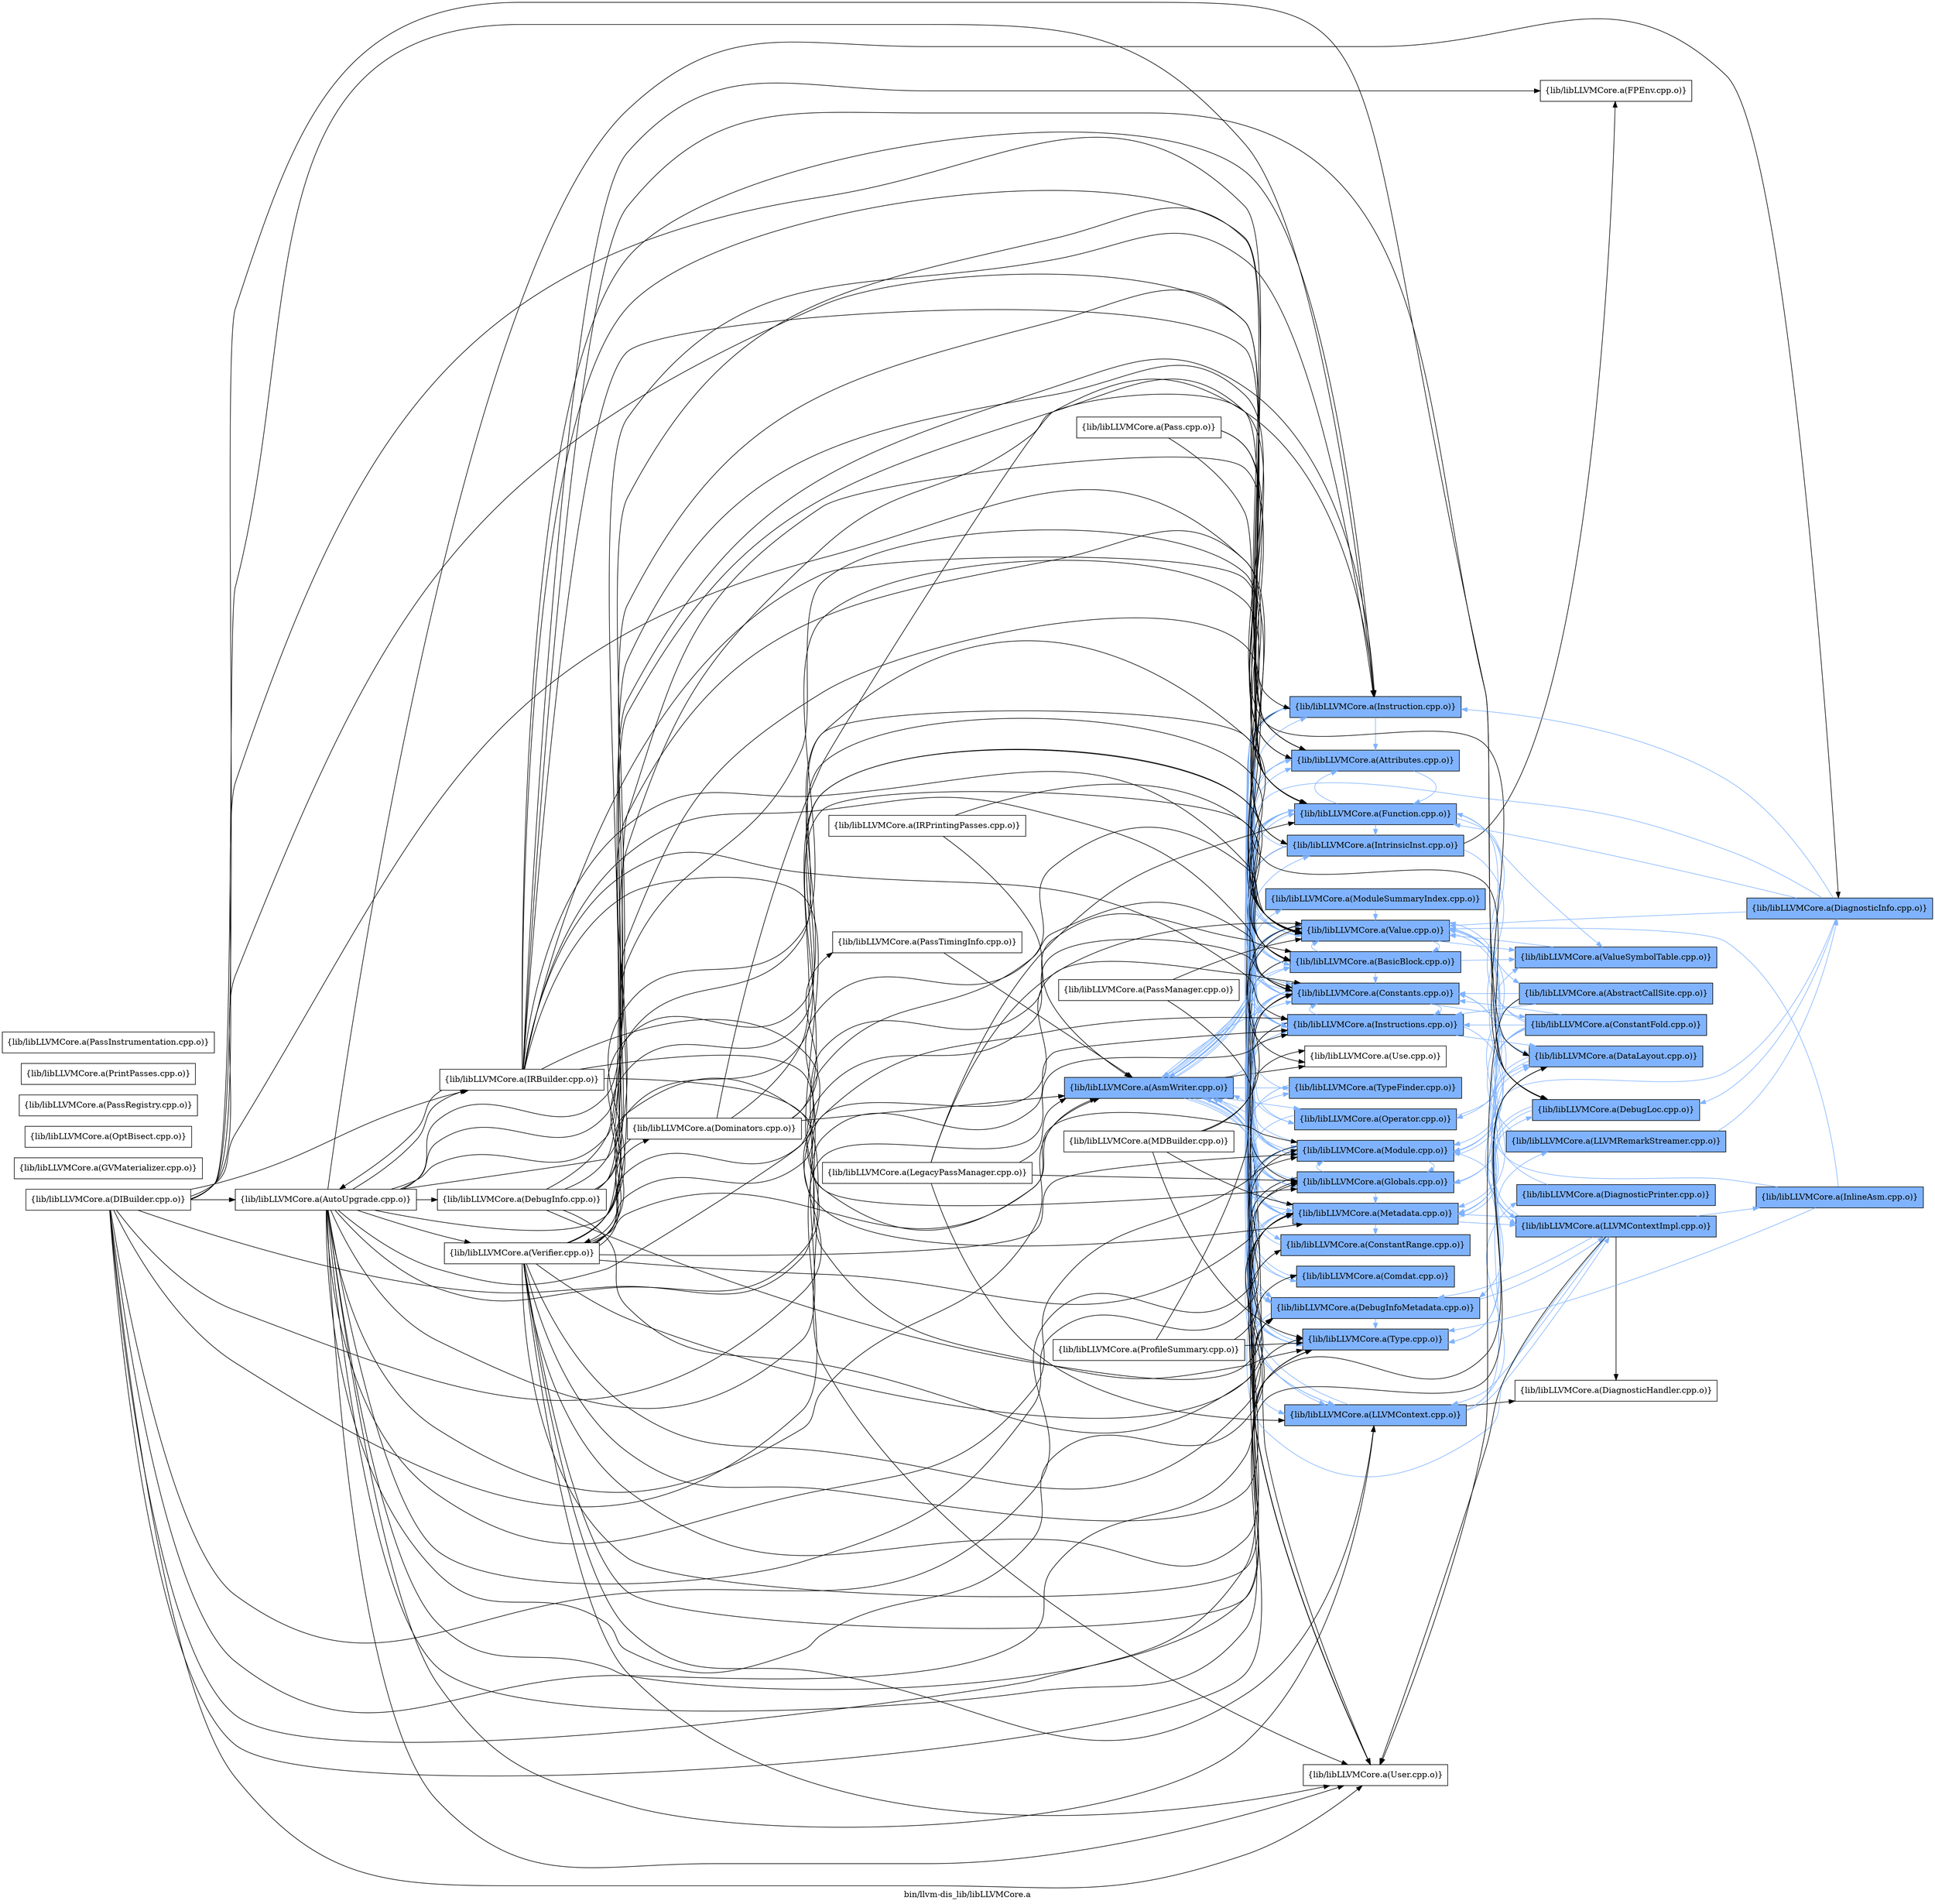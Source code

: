 digraph "bin/llvm-dis_lib/libLLVMCore.a" {
	label="bin/llvm-dis_lib/libLLVMCore.a";
	rankdir=LR;
	{ rank=same; Node0x55e042dfdd98;  }
	{ rank=same; Node0x55e042e022f8; Node0x55e042e01178; Node0x55e042e01358; Node0x55e042e02078; Node0x55e042e02348; Node0x55e042dff468; Node0x55e042e003b8; Node0x55e042e02398; Node0x55e042e01d08; Node0x55e042dfd898; Node0x55e042dff9b8; Node0x55e042dff2d8; Node0x55e042dfeba8; Node0x55e042e00c28; Node0x55e042e01f38; Node0x55e042dfeb08; Node0x55e042e00cc8; Node0x55e042dff328; Node0x55e042dffdc8; Node0x55e042dff558; Node0x55e042dfda78;  }
	{ rank=same; Node0x55e042dfe798; Node0x55e042dfdfc8; Node0x55e042e015d8; Node0x55e042dfe248; Node0x55e042dfe5b8; Node0x55e042dfe8d8; Node0x55e042dff418; Node0x55e042e00e58; Node0x55e042e004f8; Node0x55e042e019e8;  }

	Node0x55e042dfdd98 [shape=record,shape=box,group=1,style=filled,fillcolor="0.600000 0.5 1",label="{lib/libLLVMCore.a(AsmWriter.cpp.o)}"];
	Node0x55e042dfdd98 -> Node0x55e042e022f8[color="0.600000 0.5 1"];
	Node0x55e042dfdd98 -> Node0x55e042e01178[color="0.600000 0.5 1"];
	Node0x55e042dfdd98 -> Node0x55e042e01358[color="0.600000 0.5 1"];
	Node0x55e042dfdd98 -> Node0x55e042e02078[color="0.600000 0.5 1"];
	Node0x55e042dfdd98 -> Node0x55e042e02348[color="0.600000 0.5 1"];
	Node0x55e042dfdd98 -> Node0x55e042dff468[color="0.600000 0.5 1"];
	Node0x55e042dfdd98 -> Node0x55e042e003b8[color="0.600000 0.5 1"];
	Node0x55e042dfdd98 -> Node0x55e042e02398[color="0.600000 0.5 1"];
	Node0x55e042dfdd98 -> Node0x55e042e01d08[color="0.600000 0.5 1"];
	Node0x55e042dfdd98 -> Node0x55e042dfd898[color="0.600000 0.5 1"];
	Node0x55e042dfdd98 -> Node0x55e042dff9b8[color="0.600000 0.5 1"];
	Node0x55e042dfdd98 -> Node0x55e042dff2d8[color="0.600000 0.5 1"];
	Node0x55e042dfdd98 -> Node0x55e042dfeba8[color="0.600000 0.5 1"];
	Node0x55e042dfdd98 -> Node0x55e042e00c28[color="0.600000 0.5 1"];
	Node0x55e042dfdd98 -> Node0x55e042e01f38[color="0.600000 0.5 1"];
	Node0x55e042dfdd98 -> Node0x55e042dfeb08[color="0.600000 0.5 1"];
	Node0x55e042dfdd98 -> Node0x55e042e00cc8[color="0.600000 0.5 1"];
	Node0x55e042dfdd98 -> Node0x55e042dff328[color="0.600000 0.5 1"];
	Node0x55e042dfdd98 -> Node0x55e042dffdc8;
	Node0x55e042dfdd98 -> Node0x55e042dff558;
	Node0x55e042dfdd98 -> Node0x55e042dfda78[color="0.600000 0.5 1"];
	Node0x55e042e004f8 [shape=record,shape=box,group=1,style=filled,fillcolor="0.600000 0.5 1",label="{lib/libLLVMCore.a(DebugLoc.cpp.o)}"];
	Node0x55e042e004f8 -> Node0x55e042dff468[color="0.600000 0.5 1"];
	Node0x55e042e004f8 -> Node0x55e042dfd898[color="0.600000 0.5 1"];
	Node0x55e042e01d08 [shape=record,shape=box,group=1,style=filled,fillcolor="0.600000 0.5 1",label="{lib/libLLVMCore.a(LLVMContext.cpp.o)}"];
	Node0x55e042e01d08 -> Node0x55e042dfdd98[color="0.600000 0.5 1"];
	Node0x55e042e01d08 -> Node0x55e042e015d8[color="0.600000 0.5 1"];
	Node0x55e042e01d08 -> Node0x55e042dfe8d8[color="0.600000 0.5 1"];
	Node0x55e042e01d08 -> Node0x55e042dff418;
	Node0x55e042e01d08 -> Node0x55e042e00e58[color="0.600000 0.5 1"];
	Node0x55e042dfd898 [shape=record,shape=box,group=1,style=filled,fillcolor="0.600000 0.5 1",label="{lib/libLLVMCore.a(Metadata.cpp.o)}"];
	Node0x55e042dfd898 -> Node0x55e042dfdd98[color="0.600000 0.5 1"];
	Node0x55e042dfd898 -> Node0x55e042e02078[color="0.600000 0.5 1"];
	Node0x55e042dfd898 -> Node0x55e042e02348[color="0.600000 0.5 1"];
	Node0x55e042dfd898 -> Node0x55e042dff468[color="0.600000 0.5 1"];
	Node0x55e042dfd898 -> Node0x55e042e004f8[color="0.600000 0.5 1"];
	Node0x55e042dfd898 -> Node0x55e042e01d08[color="0.600000 0.5 1"];
	Node0x55e042dfd898 -> Node0x55e042e015d8[color="0.600000 0.5 1"];
	Node0x55e042dfd898 -> Node0x55e042dff9b8[color="0.600000 0.5 1"];
	Node0x55e042dfd898 -> Node0x55e042e00cc8[color="0.600000 0.5 1"];
	Node0x55e042dfd898 -> Node0x55e042dfda78[color="0.600000 0.5 1"];
	Node0x55e042dff9b8 [shape=record,shape=box,group=1,style=filled,fillcolor="0.600000 0.5 1",label="{lib/libLLVMCore.a(Module.cpp.o)}"];
	Node0x55e042dff9b8 -> Node0x55e042dfdd98[color="0.600000 0.5 1"];
	Node0x55e042dff9b8 -> Node0x55e042e01358[color="0.600000 0.5 1"];
	Node0x55e042dff9b8 -> Node0x55e042e02348[color="0.600000 0.5 1"];
	Node0x55e042dff9b8 -> Node0x55e042dfe248[color="0.600000 0.5 1"];
	Node0x55e042dff9b8 -> Node0x55e042e01d08[color="0.600000 0.5 1"];
	Node0x55e042dff9b8 -> Node0x55e042dfd898[color="0.600000 0.5 1"];
	Node0x55e042dff9b8 -> Node0x55e042e00c28[color="0.600000 0.5 1"];
	Node0x55e042dff9b8 -> Node0x55e042e01f38[color="0.600000 0.5 1"];
	Node0x55e042dff9b8 -> Node0x55e042e00cc8[color="0.600000 0.5 1"];
	Node0x55e042dff9b8 -> Node0x55e042dff328[color="0.600000 0.5 1"];
	Node0x55e042dff9b8 -> Node0x55e042dff558;
	Node0x55e042dff9b8 -> Node0x55e042dfda78[color="0.600000 0.5 1"];
	Node0x55e042dff9b8 -> Node0x55e042dfe798[color="0.600000 0.5 1"];
	Node0x55e042dff418 [shape=record,shape=box,group=0,label="{lib/libLLVMCore.a(DiagnosticHandler.cpp.o)}"];
	Node0x55e042e00e58 [shape=record,shape=box,group=1,style=filled,fillcolor="0.600000 0.5 1",label="{lib/libLLVMCore.a(DiagnosticPrinter.cpp.o)}"];
	Node0x55e042e00e58 -> Node0x55e042dfda78[color="0.600000 0.5 1"];
	Node0x55e042dfda78 [shape=record,shape=box,group=1,style=filled,fillcolor="0.600000 0.5 1",label="{lib/libLLVMCore.a(Value.cpp.o)}"];
	Node0x55e042dfda78 -> Node0x55e042e022f8[color="0.600000 0.5 1"];
	Node0x55e042dfda78 -> Node0x55e042e01178[color="0.600000 0.5 1"];
	Node0x55e042dfda78 -> Node0x55e042e02348[color="0.600000 0.5 1"];
	Node0x55e042dfda78 -> Node0x55e042dfe248[color="0.600000 0.5 1"];
	Node0x55e042dfda78 -> Node0x55e042e003b8[color="0.600000 0.5 1"];
	Node0x55e042dfda78 -> Node0x55e042e01d08[color="0.600000 0.5 1"];
	Node0x55e042dfda78 -> Node0x55e042e015d8[color="0.600000 0.5 1"];
	Node0x55e042dfda78 -> Node0x55e042dfd898[color="0.600000 0.5 1"];
	Node0x55e042dfda78 -> Node0x55e042e00c28[color="0.600000 0.5 1"];
	Node0x55e042dfda78 -> Node0x55e042e01f38[color="0.600000 0.5 1"];
	Node0x55e042dfda78 -> Node0x55e042dfeb08[color="0.600000 0.5 1"];
	Node0x55e042dfda78 -> Node0x55e042e00cc8[color="0.600000 0.5 1"];
	Node0x55e042dfda78 -> Node0x55e042dffdc8;
	Node0x55e042dfda78 -> Node0x55e042dff558;
	Node0x55e042dfda78 -> Node0x55e042dfe798[color="0.600000 0.5 1"];
	Node0x55e042e022f8 [shape=record,shape=box,group=1,style=filled,fillcolor="0.600000 0.5 1",label="{lib/libLLVMCore.a(Attributes.cpp.o)}"];
	Node0x55e042e022f8 -> Node0x55e042dfdd98[color="0.600000 0.5 1"];
	Node0x55e042e022f8 -> Node0x55e042e00c28[color="0.600000 0.5 1"];
	Node0x55e042e00b38 [shape=record,shape=box,group=0,label="{lib/libLLVMCore.a(AutoUpgrade.cpp.o)}"];
	Node0x55e042e00b38 -> Node0x55e042dfdd98;
	Node0x55e042e00b38 -> Node0x55e042e022f8;
	Node0x55e042e00b38 -> Node0x55e042e01178;
	Node0x55e042e00b38 -> Node0x55e042e02348;
	Node0x55e042e00b38 -> Node0x55e042dfe248;
	Node0x55e042e00b38 -> Node0x55e042dfeec8;
	Node0x55e042e00b38 -> Node0x55e042e003b8;
	Node0x55e042e00b38 -> Node0x55e042e02398;
	Node0x55e042e00b38 -> Node0x55e042e01d08;
	Node0x55e042e00b38 -> Node0x55e042dfd898;
	Node0x55e042e00b38 -> Node0x55e042dff9b8;
	Node0x55e042e00b38 -> Node0x55e042e00778;
	Node0x55e042e00b38 -> Node0x55e042e00c28;
	Node0x55e042e00b38 -> Node0x55e042e01f38;
	Node0x55e042e00b38 -> Node0x55e042dfd9d8;
	Node0x55e042e00b38 -> Node0x55e042dfeb08;
	Node0x55e042e00b38 -> Node0x55e042e00cc8;
	Node0x55e042e00b38 -> Node0x55e042dff558;
	Node0x55e042e00b38 -> Node0x55e042dfda78;
	Node0x55e042e00b38 -> Node0x55e042dfe068;
	Node0x55e042e01178 [shape=record,shape=box,group=1,style=filled,fillcolor="0.600000 0.5 1",label="{lib/libLLVMCore.a(BasicBlock.cpp.o)}"];
	Node0x55e042e01178 -> Node0x55e042e02348[color="0.600000 0.5 1"];
	Node0x55e042e01178 -> Node0x55e042dfd898[color="0.600000 0.5 1"];
	Node0x55e042e01178 -> Node0x55e042dfeb08[color="0.600000 0.5 1"];
	Node0x55e042e01178 -> Node0x55e042e00cc8[color="0.600000 0.5 1"];
	Node0x55e042e01178 -> Node0x55e042dff558;
	Node0x55e042e01178 -> Node0x55e042dfda78[color="0.600000 0.5 1"];
	Node0x55e042e01178 -> Node0x55e042dfe798[color="0.600000 0.5 1"];
	Node0x55e042e02078 [shape=record,shape=box,group=1,style=filled,fillcolor="0.600000 0.5 1",label="{lib/libLLVMCore.a(ConstantRange.cpp.o)}"];
	Node0x55e042e02078 -> Node0x55e042e003b8[color="0.600000 0.5 1"];
	Node0x55e042e02348 [shape=record,shape=box,group=1,style=filled,fillcolor="0.600000 0.5 1",label="{lib/libLLVMCore.a(Constants.cpp.o)}"];
	Node0x55e042e02348 -> Node0x55e042dfdfc8[color="0.600000 0.5 1"];
	Node0x55e042e02348 -> Node0x55e042e003b8[color="0.600000 0.5 1"];
	Node0x55e042e02348 -> Node0x55e042dfeba8[color="0.600000 0.5 1"];
	Node0x55e042e02348 -> Node0x55e042e00c28[color="0.600000 0.5 1"];
	Node0x55e042e02348 -> Node0x55e042e01f38[color="0.600000 0.5 1"];
	Node0x55e042e02348 -> Node0x55e042dfeb08[color="0.600000 0.5 1"];
	Node0x55e042e02348 -> Node0x55e042e00cc8[color="0.600000 0.5 1"];
	Node0x55e042e02348 -> Node0x55e042dff558;
	Node0x55e042e02348 -> Node0x55e042dfda78[color="0.600000 0.5 1"];
	Node0x55e042dfe248 [shape=record,shape=box,group=1,style=filled,fillcolor="0.600000 0.5 1",label="{lib/libLLVMCore.a(DataLayout.cpp.o)}"];
	Node0x55e042dfe248 -> Node0x55e042dff9b8[color="0.600000 0.5 1"];
	Node0x55e042dfe248 -> Node0x55e042e01f38[color="0.600000 0.5 1"];
	Node0x55e042dfe248 -> Node0x55e042e00cc8[color="0.600000 0.5 1"];
	Node0x55e042dfeec8 [shape=record,shape=box,group=0,label="{lib/libLLVMCore.a(DebugInfo.cpp.o)}"];
	Node0x55e042dfeec8 -> Node0x55e042dff468;
	Node0x55e042dfeec8 -> Node0x55e042e004f8;
	Node0x55e042dfeec8 -> Node0x55e042dfd898;
	Node0x55e042dfeec8 -> Node0x55e042dff9b8;
	Node0x55e042dfeec8 -> Node0x55e042e00c28;
	Node0x55e042dfeec8 -> Node0x55e042dfeb08;
	Node0x55e042dfeec8 -> Node0x55e042dfda78;
	Node0x55e042dff468 [shape=record,shape=box,group=1,style=filled,fillcolor="0.600000 0.5 1",label="{lib/libLLVMCore.a(DebugInfoMetadata.cpp.o)}"];
	Node0x55e042dff468 -> Node0x55e042e02348[color="0.600000 0.5 1"];
	Node0x55e042dff468 -> Node0x55e042e01d08[color="0.600000 0.5 1"];
	Node0x55e042dff468 -> Node0x55e042e015d8[color="0.600000 0.5 1"];
	Node0x55e042dff468 -> Node0x55e042dfd898[color="0.600000 0.5 1"];
	Node0x55e042dff468 -> Node0x55e042e00cc8[color="0.600000 0.5 1"];
	Node0x55e042e003b8 [shape=record,shape=box,group=1,style=filled,fillcolor="0.600000 0.5 1",label="{lib/libLLVMCore.a(Instructions.cpp.o)}"];
	Node0x55e042e003b8 -> Node0x55e042e022f8[color="0.600000 0.5 1"];
	Node0x55e042e003b8 -> Node0x55e042e01178[color="0.600000 0.5 1"];
	Node0x55e042e003b8 -> Node0x55e042e02348[color="0.600000 0.5 1"];
	Node0x55e042e003b8 -> Node0x55e042dfe248[color="0.600000 0.5 1"];
	Node0x55e042e003b8 -> Node0x55e042e015d8[color="0.600000 0.5 1"];
	Node0x55e042e003b8 -> Node0x55e042dfd898[color="0.600000 0.5 1"];
	Node0x55e042e003b8 -> Node0x55e042dff9b8[color="0.600000 0.5 1"];
	Node0x55e042e003b8 -> Node0x55e042e00c28[color="0.600000 0.5 1"];
	Node0x55e042e003b8 -> Node0x55e042dfeb08[color="0.600000 0.5 1"];
	Node0x55e042e003b8 -> Node0x55e042e00cc8[color="0.600000 0.5 1"];
	Node0x55e042e003b8 -> Node0x55e042dff558;
	Node0x55e042e003b8 -> Node0x55e042dfda78[color="0.600000 0.5 1"];
	Node0x55e042dff2d8 [shape=record,shape=box,group=1,style=filled,fillcolor="0.600000 0.5 1",label="{lib/libLLVMCore.a(ModuleSummaryIndex.cpp.o)}"];
	Node0x55e042dff2d8 -> Node0x55e042dfdd98[color="0.600000 0.5 1"];
	Node0x55e042dff2d8 -> Node0x55e042dfda78[color="0.600000 0.5 1"];
	Node0x55e042e00c28 [shape=record,shape=box,group=1,style=filled,fillcolor="0.600000 0.5 1",label="{lib/libLLVMCore.a(Function.cpp.o)}"];
	Node0x55e042e00c28 -> Node0x55e042e022f8[color="0.600000 0.5 1"];
	Node0x55e042e00c28 -> Node0x55e042e01178[color="0.600000 0.5 1"];
	Node0x55e042e00c28 -> Node0x55e042e02348[color="0.600000 0.5 1"];
	Node0x55e042e00c28 -> Node0x55e042dfe248[color="0.600000 0.5 1"];
	Node0x55e042e00c28 -> Node0x55e042e003b8[color="0.600000 0.5 1"];
	Node0x55e042e00c28 -> Node0x55e042e02398[color="0.600000 0.5 1"];
	Node0x55e042e00c28 -> Node0x55e042e01d08[color="0.600000 0.5 1"];
	Node0x55e042e00c28 -> Node0x55e042dfd898[color="0.600000 0.5 1"];
	Node0x55e042e00c28 -> Node0x55e042dff9b8[color="0.600000 0.5 1"];
	Node0x55e042e00c28 -> Node0x55e042e019e8[color="0.600000 0.5 1"];
	Node0x55e042e00c28 -> Node0x55e042e00cc8[color="0.600000 0.5 1"];
	Node0x55e042e00c28 -> Node0x55e042dff558;
	Node0x55e042e00c28 -> Node0x55e042dfda78[color="0.600000 0.5 1"];
	Node0x55e042e00c28 -> Node0x55e042dfe798[color="0.600000 0.5 1"];
	Node0x55e042e02168 [shape=record,shape=box,group=0,label="{lib/libLLVMCore.a(GVMaterializer.cpp.o)}"];
	Node0x55e042e01f38 [shape=record,shape=box,group=1,style=filled,fillcolor="0.600000 0.5 1",label="{lib/libLLVMCore.a(Globals.cpp.o)}"];
	Node0x55e042e01f38 -> Node0x55e042e02348[color="0.600000 0.5 1"];
	Node0x55e042e01f38 -> Node0x55e042dfd898[color="0.600000 0.5 1"];
	Node0x55e042e01f38 -> Node0x55e042dff9b8[color="0.600000 0.5 1"];
	Node0x55e042e01f38 -> Node0x55e042e00c28[color="0.600000 0.5 1"];
	Node0x55e042e01f38 -> Node0x55e042e00cc8[color="0.600000 0.5 1"];
	Node0x55e042e01f38 -> Node0x55e042dff558;
	Node0x55e042e01f38 -> Node0x55e042dfda78[color="0.600000 0.5 1"];
	Node0x55e042dff198 [shape=record,shape=box,group=1,style=filled,fillcolor="0.600000 0.5 1",label="{lib/libLLVMCore.a(InlineAsm.cpp.o)}"];
	Node0x55e042dff198 -> Node0x55e042e02348[color="0.600000 0.5 1"];
	Node0x55e042dff198 -> Node0x55e042e00cc8[color="0.600000 0.5 1"];
	Node0x55e042dff198 -> Node0x55e042dfda78[color="0.600000 0.5 1"];
	Node0x55e042dfeb08 [shape=record,shape=box,group=1,style=filled,fillcolor="0.600000 0.5 1",label="{lib/libLLVMCore.a(Instruction.cpp.o)}"];
	Node0x55e042dfeb08 -> Node0x55e042e022f8[color="0.600000 0.5 1"];
	Node0x55e042dfeb08 -> Node0x55e042e01178[color="0.600000 0.5 1"];
	Node0x55e042dfeb08 -> Node0x55e042e02348[color="0.600000 0.5 1"];
	Node0x55e042dfeb08 -> Node0x55e042e003b8[color="0.600000 0.5 1"];
	Node0x55e042dfeb08 -> Node0x55e042dfd898[color="0.600000 0.5 1"];
	Node0x55e042dfeb08 -> Node0x55e042dff558;
	Node0x55e042dfeb08 -> Node0x55e042dfda78[color="0.600000 0.5 1"];
	Node0x55e042e00cc8 [shape=record,shape=box,group=1,style=filled,fillcolor="0.600000 0.5 1",label="{lib/libLLVMCore.a(Type.cpp.o)}"];
	Node0x55e042e00cc8 -> Node0x55e042e02348[color="0.600000 0.5 1"];
	Node0x55e042dff558 [shape=record,shape=box,group=0,label="{lib/libLLVMCore.a(User.cpp.o)}"];
	Node0x55e042dff558 -> Node0x55e042dffdc8;
	Node0x55e042dfe068 [shape=record,shape=box,group=0,label="{lib/libLLVMCore.a(Verifier.cpp.o)}"];
	Node0x55e042dfe068 -> Node0x55e042dfdd98;
	Node0x55e042dfe068 -> Node0x55e042e022f8;
	Node0x55e042dfe068 -> Node0x55e042e01178;
	Node0x55e042dfe068 -> Node0x55e042e01358;
	Node0x55e042dfe068 -> Node0x55e042e02078;
	Node0x55e042dfe068 -> Node0x55e042e02348;
	Node0x55e042dfe068 -> Node0x55e042dfe248;
	Node0x55e042dfe068 -> Node0x55e042dff468;
	Node0x55e042dfe068 -> Node0x55e042e004f8;
	Node0x55e042dfe068 -> Node0x55e042e003b8;
	Node0x55e042dfe068 -> Node0x55e042e02398;
	Node0x55e042dfe068 -> Node0x55e042e01d08;
	Node0x55e042dfe068 -> Node0x55e042dfd898;
	Node0x55e042dfe068 -> Node0x55e042dff9b8;
	Node0x55e042dfe068 -> Node0x55e042e00c28;
	Node0x55e042dfe068 -> Node0x55e042e01f38;
	Node0x55e042dfe068 -> Node0x55e042dfeb08;
	Node0x55e042dfe068 -> Node0x55e042e00cc8;
	Node0x55e042dfe068 -> Node0x55e042dff558;
	Node0x55e042dfe068 -> Node0x55e042dfda78;
	Node0x55e042dfe068 -> Node0x55e042dfe928;
	Node0x55e042e02398 [shape=record,shape=box,group=1,style=filled,fillcolor="0.600000 0.5 1",label="{lib/libLLVMCore.a(IntrinsicInst.cpp.o)}"];
	Node0x55e042e02398 -> Node0x55e042e01178[color="0.600000 0.5 1"];
	Node0x55e042e02398 -> Node0x55e042e02348[color="0.600000 0.5 1"];
	Node0x55e042e02398 -> Node0x55e042dfe248[color="0.600000 0.5 1"];
	Node0x55e042e02398 -> Node0x55e042dff468[color="0.600000 0.5 1"];
	Node0x55e042e02398 -> Node0x55e042e003b8[color="0.600000 0.5 1"];
	Node0x55e042e02398 -> Node0x55e042dfd898[color="0.600000 0.5 1"];
	Node0x55e042e02398 -> Node0x55e042dff9b8[color="0.600000 0.5 1"];
	Node0x55e042e02398 -> Node0x55e042dfe5b8;
	Node0x55e042e02398 -> Node0x55e042dfeb08[color="0.600000 0.5 1"];
	Node0x55e042e02398 -> Node0x55e042e00cc8[color="0.600000 0.5 1"];
	Node0x55e042e02398 -> Node0x55e042dff558;
	Node0x55e042e02398 -> Node0x55e042dfda78[color="0.600000 0.5 1"];
	Node0x55e042e01358 [shape=record,shape=box,group=1,style=filled,fillcolor="0.600000 0.5 1",label="{lib/libLLVMCore.a(Comdat.cpp.o)}"];
	Node0x55e042e01358 -> Node0x55e042dff9b8[color="0.600000 0.5 1"];
	Node0x55e042dfeba8 [shape=record,shape=box,group=1,style=filled,fillcolor="0.600000 0.5 1",label="{lib/libLLVMCore.a(Operator.cpp.o)}"];
	Node0x55e042dfeba8 -> Node0x55e042e02348[color="0.600000 0.5 1"];
	Node0x55e042dfeba8 -> Node0x55e042dfe248[color="0.600000 0.5 1"];
	Node0x55e042dfeba8 -> Node0x55e042e00cc8[color="0.600000 0.5 1"];
	Node0x55e042dff328 [shape=record,shape=box,group=1,style=filled,fillcolor="0.600000 0.5 1",label="{lib/libLLVMCore.a(TypeFinder.cpp.o)}"];
	Node0x55e042dff328 -> Node0x55e042dfd898[color="0.600000 0.5 1"];
	Node0x55e042dff328 -> Node0x55e042e00c28[color="0.600000 0.5 1"];
	Node0x55e042dff328 -> Node0x55e042e01f38[color="0.600000 0.5 1"];
	Node0x55e042dffdc8 [shape=record,shape=box,group=0,label="{lib/libLLVMCore.a(Use.cpp.o)}"];
	Node0x55e042e00778 [shape=record,shape=box,group=1,style=filled,fillcolor="0.600000 0.5 1",label="{lib/libLLVMCore.a(DiagnosticInfo.cpp.o)}"];
	Node0x55e042e00778 -> Node0x55e042dfdd98[color="0.600000 0.5 1"];
	Node0x55e042e00778 -> Node0x55e042e004f8[color="0.600000 0.5 1"];
	Node0x55e042e00778 -> Node0x55e042dfd898[color="0.600000 0.5 1"];
	Node0x55e042e00778 -> Node0x55e042e00c28[color="0.600000 0.5 1"];
	Node0x55e042e00778 -> Node0x55e042dfeb08[color="0.600000 0.5 1"];
	Node0x55e042e00778 -> Node0x55e042dfda78[color="0.600000 0.5 1"];
	Node0x55e042dfd9d8 [shape=record,shape=box,group=0,label="{lib/libLLVMCore.a(IRBuilder.cpp.o)}"];
	Node0x55e042dfd9d8 -> Node0x55e042e022f8;
	Node0x55e042dfd9d8 -> Node0x55e042e00b38;
	Node0x55e042dfd9d8 -> Node0x55e042e01178;
	Node0x55e042dfd9d8 -> Node0x55e042e02348;
	Node0x55e042dfd9d8 -> Node0x55e042dfe248;
	Node0x55e042dfd9d8 -> Node0x55e042e003b8;
	Node0x55e042dfd9d8 -> Node0x55e042dfd898;
	Node0x55e042dfd9d8 -> Node0x55e042e00c28;
	Node0x55e042dfd9d8 -> Node0x55e042e01f38;
	Node0x55e042dfd9d8 -> Node0x55e042dfe5b8;
	Node0x55e042dfd9d8 -> Node0x55e042dfeb08;
	Node0x55e042dfd9d8 -> Node0x55e042e00cc8;
	Node0x55e042dfd9d8 -> Node0x55e042dff558;
	Node0x55e042dfd9d8 -> Node0x55e042dfda78;
	Node0x55e042dfe798 [shape=record,shape=box,group=1,style=filled,fillcolor="0.600000 0.5 1",label="{lib/libLLVMCore.a(ValueSymbolTable.cpp.o)}"];
	Node0x55e042dfe798 -> Node0x55e042dfda78[color="0.600000 0.5 1"];
	Node0x55e042dfdfc8 [shape=record,shape=box,group=1,style=filled,fillcolor="0.600000 0.5 1",label="{lib/libLLVMCore.a(ConstantFold.cpp.o)}"];
	Node0x55e042dfdfc8 -> Node0x55e042e02348[color="0.600000 0.5 1"];
	Node0x55e042dfdfc8 -> Node0x55e042e003b8[color="0.600000 0.5 1"];
	Node0x55e042dfdfc8 -> Node0x55e042dff9b8[color="0.600000 0.5 1"];
	Node0x55e042dfdfc8 -> Node0x55e042dfeba8[color="0.600000 0.5 1"];
	Node0x55e042dfdfc8 -> Node0x55e042e00c28[color="0.600000 0.5 1"];
	Node0x55e042dfdfc8 -> Node0x55e042e01f38[color="0.600000 0.5 1"];
	Node0x55e042dfdfc8 -> Node0x55e042e00cc8[color="0.600000 0.5 1"];
	Node0x55e042dfdfc8 -> Node0x55e042dfda78[color="0.600000 0.5 1"];
	Node0x55e042dff0f8 [shape=record,shape=box,group=0,label="{lib/libLLVMCore.a(DIBuilder.cpp.o)}"];
	Node0x55e042dff0f8 -> Node0x55e042e022f8;
	Node0x55e042dff0f8 -> Node0x55e042e00b38;
	Node0x55e042dff0f8 -> Node0x55e042e01178;
	Node0x55e042dff0f8 -> Node0x55e042e02348;
	Node0x55e042dff0f8 -> Node0x55e042dff468;
	Node0x55e042dff0f8 -> Node0x55e042e004f8;
	Node0x55e042dff0f8 -> Node0x55e042e003b8;
	Node0x55e042dff0f8 -> Node0x55e042dfd898;
	Node0x55e042dff0f8 -> Node0x55e042dff9b8;
	Node0x55e042dff0f8 -> Node0x55e042e00c28;
	Node0x55e042dff0f8 -> Node0x55e042dfd9d8;
	Node0x55e042dff0f8 -> Node0x55e042dfeb08;
	Node0x55e042dff0f8 -> Node0x55e042e00cc8;
	Node0x55e042dff0f8 -> Node0x55e042dff558;
	Node0x55e042dff0f8 -> Node0x55e042dfda78;
	Node0x55e042e015d8 [shape=record,shape=box,group=1,style=filled,fillcolor="0.600000 0.5 1",label="{lib/libLLVMCore.a(LLVMContextImpl.cpp.o)}"];
	Node0x55e042e015d8 -> Node0x55e042dfdd98[color="0.600000 0.5 1"];
	Node0x55e042e015d8 -> Node0x55e042e02348[color="0.600000 0.5 1"];
	Node0x55e042e015d8 -> Node0x55e042dff468[color="0.600000 0.5 1"];
	Node0x55e042e015d8 -> Node0x55e042e01d08[color="0.600000 0.5 1"];
	Node0x55e042e015d8 -> Node0x55e042dfd898[color="0.600000 0.5 1"];
	Node0x55e042e015d8 -> Node0x55e042dff9b8[color="0.600000 0.5 1"];
	Node0x55e042e015d8 -> Node0x55e042dff418;
	Node0x55e042e015d8 -> Node0x55e042dff198[color="0.600000 0.5 1"];
	Node0x55e042e015d8 -> Node0x55e042dff558;
	Node0x55e042e015d8 -> Node0x55e042dfda78[color="0.600000 0.5 1"];
	Node0x55e042e019e8 [shape=record,shape=box,group=1,style=filled,fillcolor="0.600000 0.5 1",label="{lib/libLLVMCore.a(AbstractCallSite.cpp.o)}"];
	Node0x55e042e019e8 -> Node0x55e042e02348[color="0.600000 0.5 1"];
	Node0x55e042e019e8 -> Node0x55e042e003b8[color="0.600000 0.5 1"];
	Node0x55e042e019e8 -> Node0x55e042dfd898[color="0.600000 0.5 1"];
	Node0x55e042e019e8 -> Node0x55e042dff558;
	Node0x55e042dfe5b8 [shape=record,shape=box,group=0,label="{lib/libLLVMCore.a(FPEnv.cpp.o)}"];
	Node0x55e042dfe8d8 [shape=record,shape=box,group=1,style=filled,fillcolor="0.600000 0.5 1",label="{lib/libLLVMCore.a(LLVMRemarkStreamer.cpp.o)}"];
	Node0x55e042dfe8d8 -> Node0x55e042e00778[color="0.600000 0.5 1"];
	Node0x55e042dfe8d8 -> Node0x55e042dfda78[color="0.600000 0.5 1"];
	Node0x55e042dfe1a8 [shape=record,shape=box,group=0,label="{lib/libLLVMCore.a(MDBuilder.cpp.o)}"];
	Node0x55e042dfe1a8 -> Node0x55e042e02348;
	Node0x55e042dfe1a8 -> Node0x55e042dfd898;
	Node0x55e042dfe1a8 -> Node0x55e042e00cc8;
	Node0x55e042dfe1a8 -> Node0x55e042dfda78;
	Node0x55e042e01768 [shape=record,shape=box,group=0,label="{lib/libLLVMCore.a(OptBisect.cpp.o)}"];
	Node0x55e042e00228 [shape=record,shape=box,group=0,label="{lib/libLLVMCore.a(ProfileSummary.cpp.o)}"];
	Node0x55e042e00228 -> Node0x55e042e02348;
	Node0x55e042e00228 -> Node0x55e042dfd898;
	Node0x55e042e00228 -> Node0x55e042e00cc8;
	Node0x55e042dfe928 [shape=record,shape=box,group=0,label="{lib/libLLVMCore.a(Dominators.cpp.o)}"];
	Node0x55e042dfe928 -> Node0x55e042dfdd98;
	Node0x55e042dfe928 -> Node0x55e042e01178;
	Node0x55e042dfe928 -> Node0x55e042dfeb08;
	Node0x55e042dfe928 -> Node0x55e042dfda78;
	Node0x55e042dfe928 -> Node0x55e042dfe068;
	Node0x55e042dfe928 -> Node0x55e042dfe158;
	Node0x55e042e022a8 [shape=record,shape=box,group=0,label="{lib/libLLVMCore.a(PassRegistry.cpp.o)}"];
	Node0x55e042e01628 [shape=record,shape=box,group=0,label="{lib/libLLVMCore.a(Pass.cpp.o)}"];
	Node0x55e042e01628 -> Node0x55e042e022f8;
	Node0x55e042e01628 -> Node0x55e042e00c28;
	Node0x55e042e01628 -> Node0x55e042dfda78;
	Node0x55e042e00868 [shape=record,shape=box,group=0,label="{lib/libLLVMCore.a(IRPrintingPasses.cpp.o)}"];
	Node0x55e042e00868 -> Node0x55e042dfdd98;
	Node0x55e042e00868 -> Node0x55e042dfda78;
	Node0x55e042e01448 [shape=record,shape=box,group=0,label="{lib/libLLVMCore.a(PrintPasses.cpp.o)}"];
	Node0x55e042e01b78 [shape=record,shape=box,group=0,label="{lib/libLLVMCore.a(PassManager.cpp.o)}"];
	Node0x55e042e01b78 -> Node0x55e042e01f38;
	Node0x55e042e01b78 -> Node0x55e042dfda78;
	Node0x55e042e02118 [shape=record,shape=box,group=0,label="{lib/libLLVMCore.a(PassInstrumentation.cpp.o)}"];
	Node0x55e042dfdac8 [shape=record,shape=box,group=0,label="{lib/libLLVMCore.a(LegacyPassManager.cpp.o)}"];
	Node0x55e042dfdac8 -> Node0x55e042dfdd98;
	Node0x55e042dfdac8 -> Node0x55e042e01d08;
	Node0x55e042dfdac8 -> Node0x55e042e00c28;
	Node0x55e042dfdac8 -> Node0x55e042e01f38;
	Node0x55e042dfdac8 -> Node0x55e042dfda78;
	Node0x55e042dfe158 [shape=record,shape=box,group=0,label="{lib/libLLVMCore.a(PassTimingInfo.cpp.o)}"];
	Node0x55e042dfe158 -> Node0x55e042dfdd98;
}
